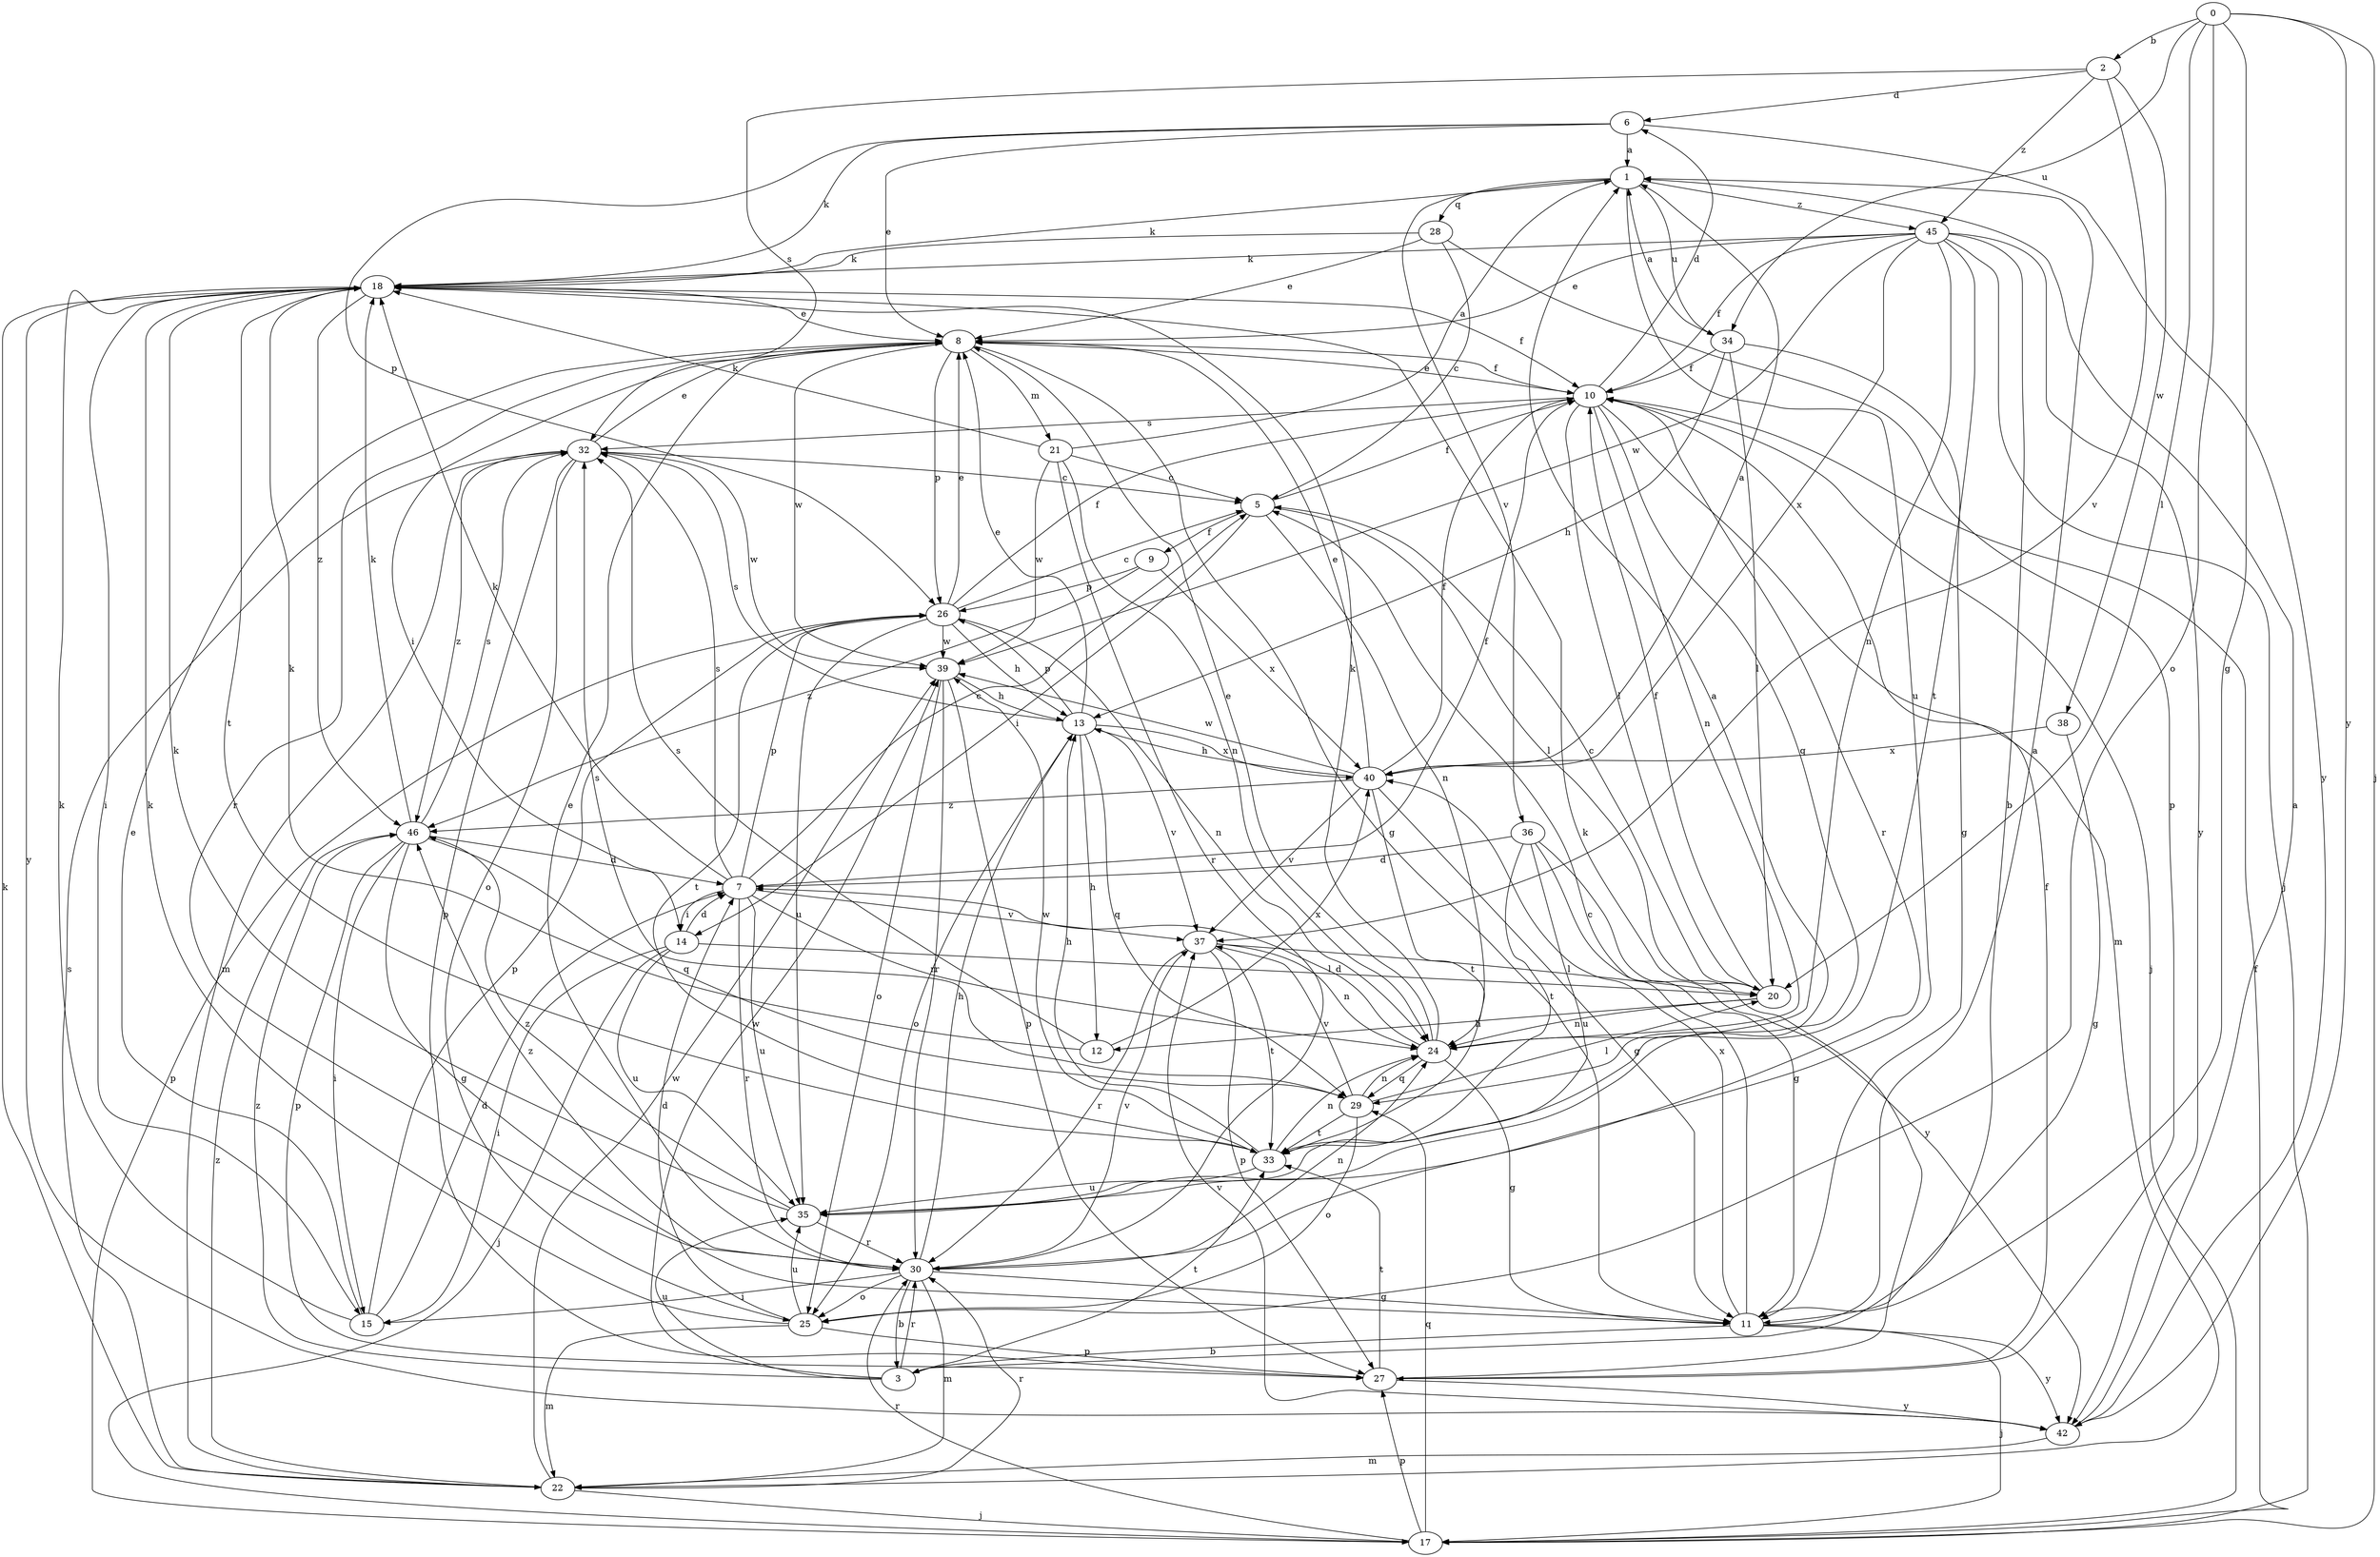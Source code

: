 strict digraph  {
0;
1;
2;
3;
5;
6;
7;
8;
9;
10;
11;
12;
13;
14;
15;
17;
18;
20;
21;
22;
24;
25;
26;
27;
28;
29;
30;
32;
33;
34;
35;
36;
37;
38;
39;
40;
42;
45;
46;
0 -> 2  [label=b];
0 -> 11  [label=g];
0 -> 17  [label=j];
0 -> 20  [label=l];
0 -> 25  [label=o];
0 -> 34  [label=u];
0 -> 42  [label=y];
1 -> 18  [label=k];
1 -> 28  [label=q];
1 -> 34  [label=u];
1 -> 35  [label=u];
1 -> 36  [label=v];
1 -> 45  [label=z];
2 -> 6  [label=d];
2 -> 32  [label=s];
2 -> 37  [label=v];
2 -> 38  [label=w];
2 -> 45  [label=z];
3 -> 30  [label=r];
3 -> 33  [label=t];
3 -> 35  [label=u];
3 -> 39  [label=w];
3 -> 46  [label=z];
5 -> 9  [label=f];
5 -> 10  [label=f];
5 -> 14  [label=i];
5 -> 20  [label=l];
5 -> 24  [label=n];
6 -> 1  [label=a];
6 -> 8  [label=e];
6 -> 18  [label=k];
6 -> 26  [label=p];
6 -> 42  [label=y];
7 -> 5  [label=c];
7 -> 10  [label=f];
7 -> 14  [label=i];
7 -> 18  [label=k];
7 -> 24  [label=n];
7 -> 26  [label=p];
7 -> 30  [label=r];
7 -> 32  [label=s];
7 -> 35  [label=u];
7 -> 37  [label=v];
8 -> 10  [label=f];
8 -> 11  [label=g];
8 -> 14  [label=i];
8 -> 21  [label=m];
8 -> 26  [label=p];
8 -> 30  [label=r];
8 -> 39  [label=w];
9 -> 26  [label=p];
9 -> 40  [label=x];
9 -> 46  [label=z];
10 -> 6  [label=d];
10 -> 8  [label=e];
10 -> 17  [label=j];
10 -> 20  [label=l];
10 -> 22  [label=m];
10 -> 24  [label=n];
10 -> 29  [label=q];
10 -> 30  [label=r];
10 -> 32  [label=s];
11 -> 1  [label=a];
11 -> 3  [label=b];
11 -> 5  [label=c];
11 -> 17  [label=j];
11 -> 40  [label=x];
11 -> 42  [label=y];
12 -> 18  [label=k];
12 -> 32  [label=s];
12 -> 40  [label=x];
13 -> 8  [label=e];
13 -> 12  [label=h];
13 -> 25  [label=o];
13 -> 26  [label=p];
13 -> 29  [label=q];
13 -> 32  [label=s];
13 -> 37  [label=v];
13 -> 40  [label=x];
14 -> 7  [label=d];
14 -> 15  [label=i];
14 -> 17  [label=j];
14 -> 20  [label=l];
14 -> 35  [label=u];
15 -> 7  [label=d];
15 -> 8  [label=e];
15 -> 18  [label=k];
15 -> 26  [label=p];
17 -> 10  [label=f];
17 -> 26  [label=p];
17 -> 27  [label=p];
17 -> 29  [label=q];
17 -> 30  [label=r];
18 -> 8  [label=e];
18 -> 10  [label=f];
18 -> 15  [label=i];
18 -> 33  [label=t];
18 -> 42  [label=y];
18 -> 46  [label=z];
20 -> 5  [label=c];
20 -> 10  [label=f];
20 -> 12  [label=h];
20 -> 24  [label=n];
21 -> 1  [label=a];
21 -> 5  [label=c];
21 -> 18  [label=k];
21 -> 24  [label=n];
21 -> 30  [label=r];
21 -> 39  [label=w];
22 -> 17  [label=j];
22 -> 18  [label=k];
22 -> 30  [label=r];
22 -> 32  [label=s];
22 -> 39  [label=w];
22 -> 46  [label=z];
24 -> 7  [label=d];
24 -> 8  [label=e];
24 -> 11  [label=g];
24 -> 18  [label=k];
24 -> 29  [label=q];
25 -> 7  [label=d];
25 -> 18  [label=k];
25 -> 22  [label=m];
25 -> 27  [label=p];
25 -> 35  [label=u];
26 -> 5  [label=c];
26 -> 8  [label=e];
26 -> 10  [label=f];
26 -> 13  [label=h];
26 -> 24  [label=n];
26 -> 33  [label=t];
26 -> 35  [label=u];
26 -> 39  [label=w];
27 -> 10  [label=f];
27 -> 18  [label=k];
27 -> 33  [label=t];
27 -> 42  [label=y];
28 -> 5  [label=c];
28 -> 8  [label=e];
28 -> 18  [label=k];
28 -> 27  [label=p];
29 -> 20  [label=l];
29 -> 24  [label=n];
29 -> 25  [label=o];
29 -> 32  [label=s];
29 -> 33  [label=t];
29 -> 37  [label=v];
30 -> 3  [label=b];
30 -> 8  [label=e];
30 -> 11  [label=g];
30 -> 13  [label=h];
30 -> 15  [label=i];
30 -> 22  [label=m];
30 -> 24  [label=n];
30 -> 25  [label=o];
30 -> 37  [label=v];
30 -> 46  [label=z];
32 -> 5  [label=c];
32 -> 8  [label=e];
32 -> 22  [label=m];
32 -> 25  [label=o];
32 -> 27  [label=p];
32 -> 39  [label=w];
32 -> 46  [label=z];
33 -> 13  [label=h];
33 -> 24  [label=n];
33 -> 35  [label=u];
33 -> 39  [label=w];
34 -> 1  [label=a];
34 -> 10  [label=f];
34 -> 11  [label=g];
34 -> 13  [label=h];
34 -> 20  [label=l];
35 -> 1  [label=a];
35 -> 18  [label=k];
35 -> 30  [label=r];
35 -> 46  [label=z];
36 -> 7  [label=d];
36 -> 11  [label=g];
36 -> 33  [label=t];
36 -> 35  [label=u];
36 -> 42  [label=y];
37 -> 20  [label=l];
37 -> 24  [label=n];
37 -> 27  [label=p];
37 -> 30  [label=r];
37 -> 33  [label=t];
38 -> 11  [label=g];
38 -> 40  [label=x];
39 -> 13  [label=h];
39 -> 25  [label=o];
39 -> 27  [label=p];
39 -> 30  [label=r];
40 -> 1  [label=a];
40 -> 8  [label=e];
40 -> 10  [label=f];
40 -> 11  [label=g];
40 -> 13  [label=h];
40 -> 33  [label=t];
40 -> 37  [label=v];
40 -> 39  [label=w];
40 -> 46  [label=z];
42 -> 1  [label=a];
42 -> 22  [label=m];
42 -> 37  [label=v];
45 -> 3  [label=b];
45 -> 8  [label=e];
45 -> 10  [label=f];
45 -> 17  [label=j];
45 -> 18  [label=k];
45 -> 24  [label=n];
45 -> 33  [label=t];
45 -> 39  [label=w];
45 -> 40  [label=x];
45 -> 42  [label=y];
46 -> 7  [label=d];
46 -> 11  [label=g];
46 -> 15  [label=i];
46 -> 18  [label=k];
46 -> 27  [label=p];
46 -> 29  [label=q];
46 -> 32  [label=s];
}
